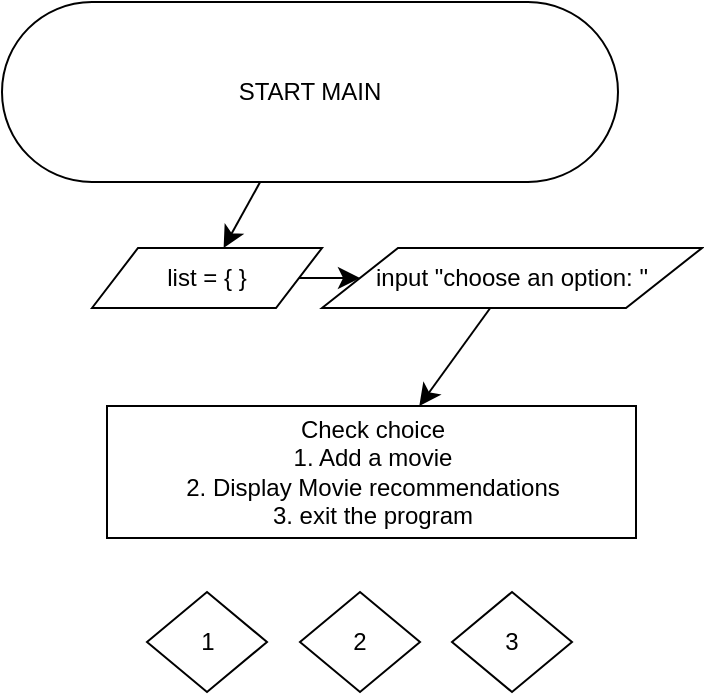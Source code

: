 <mxfile version="24.7.1" type="github">
  <diagram name="Page-1" id="uszy2_NjLDL6cTKRVGN8">
    <mxGraphModel dx="980" dy="1860" grid="0" gridSize="10" guides="1" tooltips="1" connect="1" arrows="1" fold="1" page="0" pageScale="1" pageWidth="850" pageHeight="1100" math="0" shadow="0">
      <root>
        <mxCell id="0" />
        <mxCell id="1" parent="0" />
        <mxCell id="_7kI14-JDCzWHCmuqSgS-4" value="" style="edgeStyle=none;curved=1;rounded=0;orthogonalLoop=1;jettySize=auto;html=1;fontSize=12;startSize=8;endSize=8;" edge="1" parent="1" source="_7kI14-JDCzWHCmuqSgS-2" target="_7kI14-JDCzWHCmuqSgS-3">
          <mxGeometry relative="1" as="geometry" />
        </mxCell>
        <mxCell id="_7kI14-JDCzWHCmuqSgS-2" value="START MAIN" style="html=1;dashed=0;whiteSpace=wrap;shape=mxgraph.dfd.start" vertex="1" parent="1">
          <mxGeometry x="-319" y="-969" width="308" height="90" as="geometry" />
        </mxCell>
        <mxCell id="_7kI14-JDCzWHCmuqSgS-8" style="edgeStyle=none;curved=1;rounded=0;orthogonalLoop=1;jettySize=auto;html=1;exitX=1;exitY=0.5;exitDx=0;exitDy=0;entryX=0;entryY=0.5;entryDx=0;entryDy=0;fontSize=12;startSize=8;endSize=8;" edge="1" parent="1" source="_7kI14-JDCzWHCmuqSgS-3" target="_7kI14-JDCzWHCmuqSgS-6">
          <mxGeometry relative="1" as="geometry" />
        </mxCell>
        <mxCell id="_7kI14-JDCzWHCmuqSgS-3" value="list = { }" style="shape=parallelogram;perimeter=parallelogramPerimeter;whiteSpace=wrap;html=1;dashed=0;" vertex="1" parent="1">
          <mxGeometry x="-274" y="-846" width="115" height="30" as="geometry" />
        </mxCell>
        <mxCell id="_7kI14-JDCzWHCmuqSgS-10" value="" style="edgeStyle=none;curved=1;rounded=0;orthogonalLoop=1;jettySize=auto;html=1;fontSize=12;startSize=8;endSize=8;" edge="1" parent="1" source="_7kI14-JDCzWHCmuqSgS-6" target="_7kI14-JDCzWHCmuqSgS-9">
          <mxGeometry relative="1" as="geometry" />
        </mxCell>
        <mxCell id="_7kI14-JDCzWHCmuqSgS-6" value="input &quot;choose an option: &quot;" style="shape=parallelogram;perimeter=parallelogramPerimeter;whiteSpace=wrap;html=1;dashed=0;" vertex="1" parent="1">
          <mxGeometry x="-159" y="-846" width="190" height="30" as="geometry" />
        </mxCell>
        <mxCell id="_7kI14-JDCzWHCmuqSgS-9" value="Check choice&lt;div&gt;1. Add a movie&lt;/div&gt;&lt;div&gt;2. Display Movie recommendations&lt;/div&gt;&lt;div&gt;3. exit the program&lt;/div&gt;" style="html=1;dashed=0;whiteSpace=wrap;" vertex="1" parent="1">
          <mxGeometry x="-266.5" y="-767" width="264.5" height="66" as="geometry" />
        </mxCell>
        <mxCell id="_7kI14-JDCzWHCmuqSgS-11" value="1" style="shape=rhombus;html=1;dashed=0;whiteSpace=wrap;perimeter=rhombusPerimeter;" vertex="1" parent="1">
          <mxGeometry x="-246.5" y="-674" width="60" height="50" as="geometry" />
        </mxCell>
        <mxCell id="_7kI14-JDCzWHCmuqSgS-12" value="2" style="shape=rhombus;html=1;dashed=0;whiteSpace=wrap;perimeter=rhombusPerimeter;" vertex="1" parent="1">
          <mxGeometry x="-170" y="-674" width="60" height="50" as="geometry" />
        </mxCell>
        <mxCell id="_7kI14-JDCzWHCmuqSgS-13" value="3" style="shape=rhombus;html=1;dashed=0;whiteSpace=wrap;perimeter=rhombusPerimeter;" vertex="1" parent="1">
          <mxGeometry x="-94" y="-674" width="60" height="50" as="geometry" />
        </mxCell>
      </root>
    </mxGraphModel>
  </diagram>
</mxfile>
